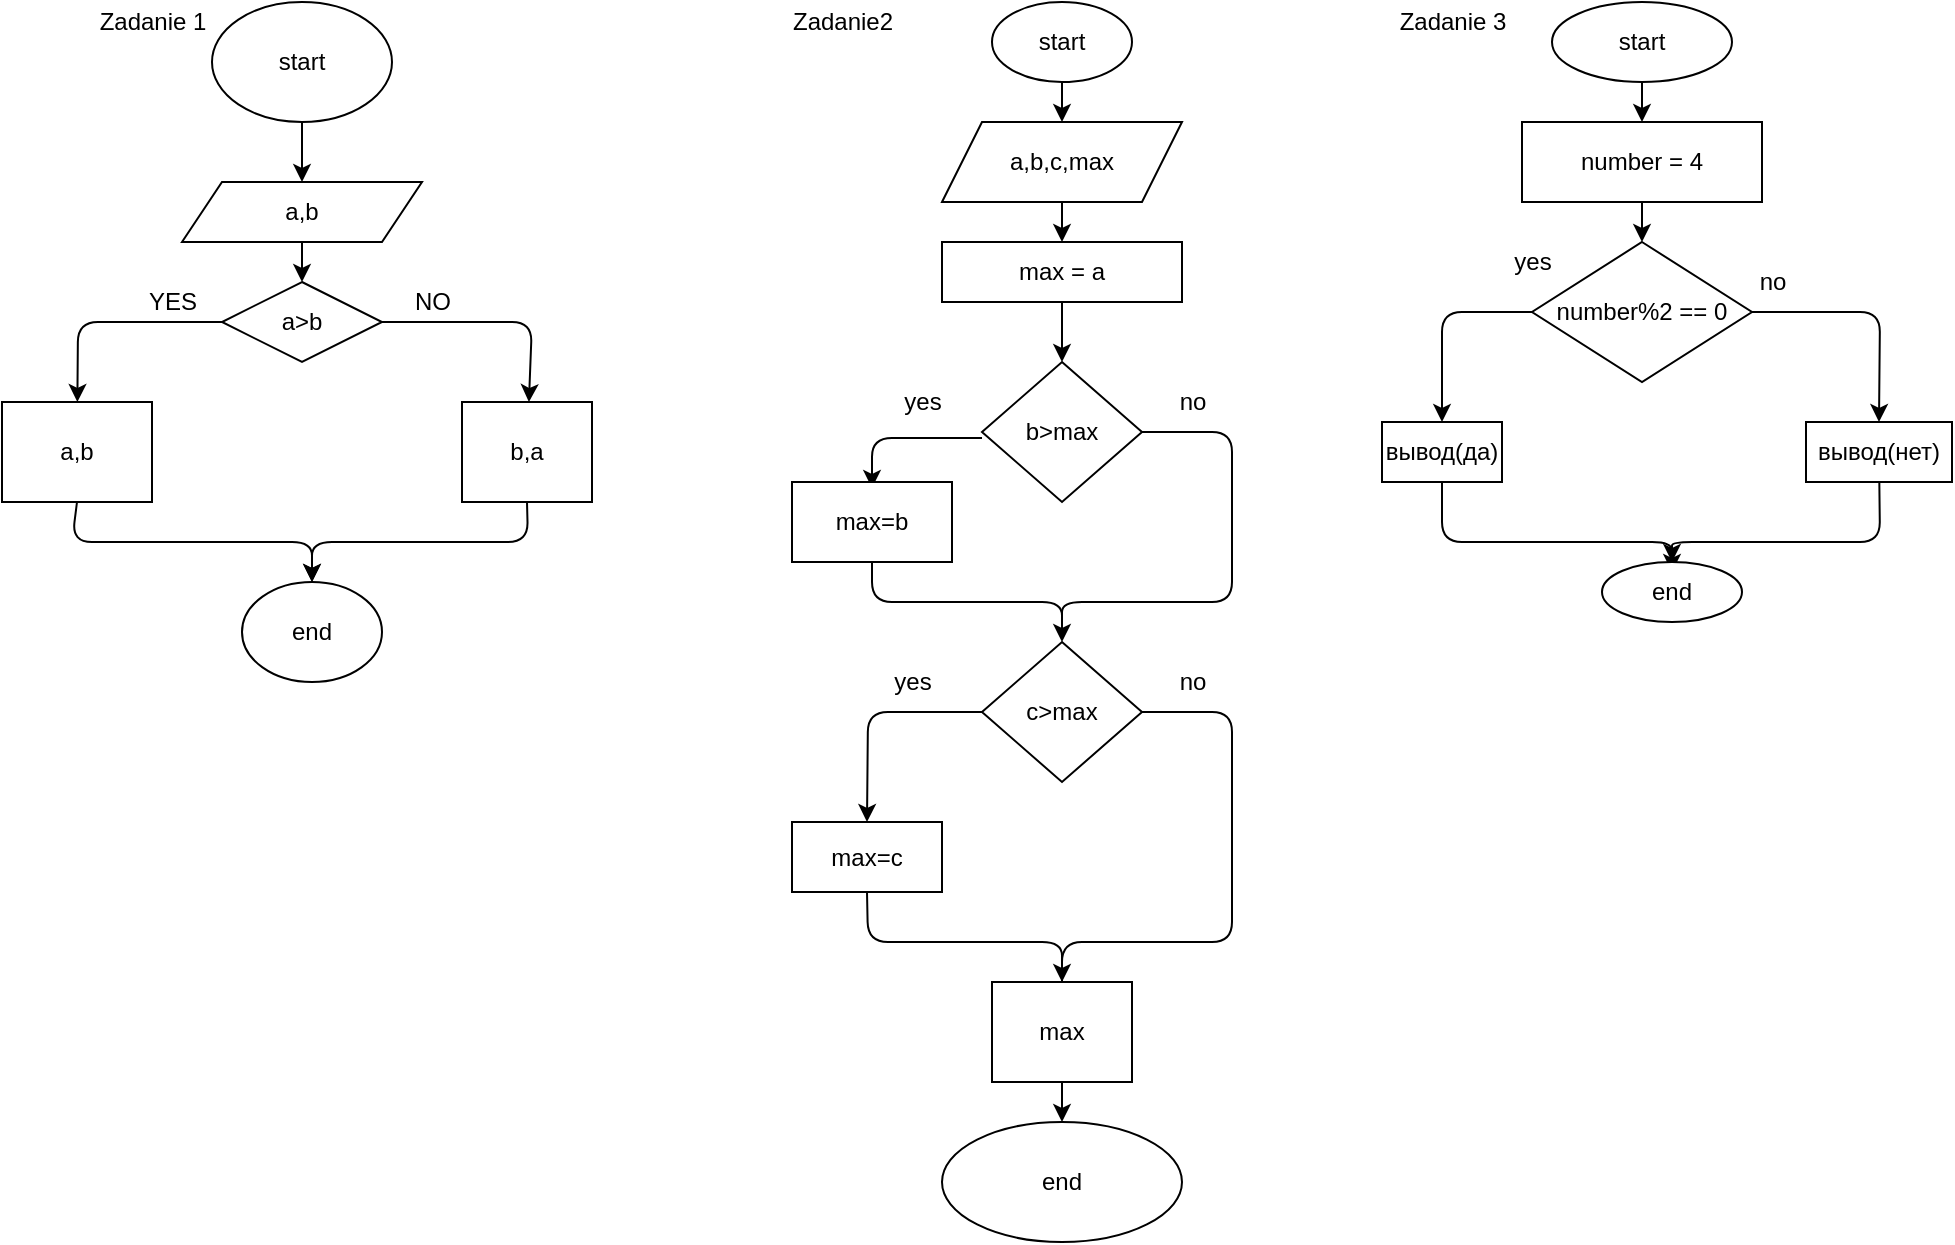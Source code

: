 <mxfile>
    <diagram id="W8mqV4xOMsM1PReBlhBJ" name="Страница 1">
        <mxGraphModel dx="1647" dy="243" grid="1" gridSize="10" guides="1" tooltips="1" connect="1" arrows="1" fold="1" page="1" pageScale="1" pageWidth="827" pageHeight="1169" math="0" shadow="0">
            <root>
                <mxCell id="0"/>
                <mxCell id="1" parent="0"/>
                <mxCell id="4" value="" style="edgeStyle=none;html=1;" edge="1" parent="1" source="2" target="3">
                    <mxGeometry relative="1" as="geometry"/>
                </mxCell>
                <mxCell id="2" value="start" style="ellipse;whiteSpace=wrap;html=1;" vertex="1" parent="1">
                    <mxGeometry x="30" width="90" height="60" as="geometry"/>
                </mxCell>
                <mxCell id="8" value="" style="edgeStyle=none;html=1;" edge="1" parent="1" source="3" target="7">
                    <mxGeometry relative="1" as="geometry"/>
                </mxCell>
                <mxCell id="3" value="a,b" style="shape=parallelogram;perimeter=parallelogramPerimeter;whiteSpace=wrap;html=1;fixedSize=1;" vertex="1" parent="1">
                    <mxGeometry x="15" y="90" width="120" height="30" as="geometry"/>
                </mxCell>
                <mxCell id="10" value="" style="edgeStyle=none;html=1;" edge="1" parent="1" source="7" target="9">
                    <mxGeometry relative="1" as="geometry">
                        <Array as="points">
                            <mxPoint x="-37" y="160"/>
                        </Array>
                    </mxGeometry>
                </mxCell>
                <mxCell id="15" value="" style="edgeStyle=none;html=1;" edge="1" parent="1" source="7" target="14">
                    <mxGeometry relative="1" as="geometry">
                        <Array as="points">
                            <mxPoint x="190" y="160"/>
                        </Array>
                    </mxGeometry>
                </mxCell>
                <mxCell id="7" value="a&amp;gt;b" style="rhombus;whiteSpace=wrap;html=1;" vertex="1" parent="1">
                    <mxGeometry x="35" y="140" width="80" height="40" as="geometry"/>
                </mxCell>
                <mxCell id="21" value="" style="edgeStyle=none;html=1;exitX=0.5;exitY=1;exitDx=0;exitDy=0;" edge="1" parent="1" source="9" target="20">
                    <mxGeometry relative="1" as="geometry">
                        <Array as="points">
                            <mxPoint x="-40" y="270"/>
                            <mxPoint x="80" y="270"/>
                        </Array>
                    </mxGeometry>
                </mxCell>
                <mxCell id="9" value="a,b" style="whiteSpace=wrap;html=1;" vertex="1" parent="1">
                    <mxGeometry x="-75" y="200" width="75" height="50" as="geometry"/>
                </mxCell>
                <mxCell id="11" value="YES" style="text;html=1;align=center;verticalAlign=middle;resizable=0;points=[];autosize=1;strokeColor=none;fillColor=none;" vertex="1" parent="1">
                    <mxGeometry x="-10" y="140" width="40" height="20" as="geometry"/>
                </mxCell>
                <mxCell id="14" value="b,a" style="whiteSpace=wrap;html=1;" vertex="1" parent="1">
                    <mxGeometry x="155" y="200" width="65" height="50" as="geometry"/>
                </mxCell>
                <mxCell id="16" value="NO" style="text;html=1;align=center;verticalAlign=middle;resizable=0;points=[];autosize=1;strokeColor=none;fillColor=none;" vertex="1" parent="1">
                    <mxGeometry x="125" y="140" width="30" height="20" as="geometry"/>
                </mxCell>
                <mxCell id="20" value="end" style="ellipse;whiteSpace=wrap;html=1;" vertex="1" parent="1">
                    <mxGeometry x="45" y="290" width="70" height="50" as="geometry"/>
                </mxCell>
                <mxCell id="22" value="" style="edgeStyle=none;html=1;exitX=0.5;exitY=1;exitDx=0;exitDy=0;entryX=0.5;entryY=0;entryDx=0;entryDy=0;" edge="1" parent="1" source="14" target="20">
                    <mxGeometry relative="1" as="geometry">
                        <mxPoint x="-27.5" y="260" as="sourcePoint"/>
                        <mxPoint x="90" y="300" as="targetPoint"/>
                        <Array as="points">
                            <mxPoint x="188" y="270"/>
                            <mxPoint x="80" y="270"/>
                        </Array>
                    </mxGeometry>
                </mxCell>
                <mxCell id="23" value="Zadanie 1" style="text;html=1;align=center;verticalAlign=middle;resizable=0;points=[];autosize=1;strokeColor=none;fillColor=none;" vertex="1" parent="1">
                    <mxGeometry x="-35" width="70" height="20" as="geometry"/>
                </mxCell>
                <mxCell id="24" value="Zadanie2&lt;br&gt;" style="text;html=1;align=center;verticalAlign=middle;resizable=0;points=[];autosize=1;strokeColor=none;fillColor=none;" vertex="1" parent="1">
                    <mxGeometry x="310" width="70" height="20" as="geometry"/>
                </mxCell>
                <mxCell id="27" value="" style="edgeStyle=none;html=1;" edge="1" parent="1" source="25" target="26">
                    <mxGeometry relative="1" as="geometry"/>
                </mxCell>
                <mxCell id="25" value="start" style="ellipse;whiteSpace=wrap;html=1;" vertex="1" parent="1">
                    <mxGeometry x="420" width="70" height="40" as="geometry"/>
                </mxCell>
                <mxCell id="29" value="" style="edgeStyle=none;html=1;" edge="1" parent="1" source="26" target="28">
                    <mxGeometry relative="1" as="geometry"/>
                </mxCell>
                <mxCell id="26" value="a,b,c,max" style="shape=parallelogram;perimeter=parallelogramPerimeter;whiteSpace=wrap;html=1;fixedSize=1;" vertex="1" parent="1">
                    <mxGeometry x="395" y="60" width="120" height="40" as="geometry"/>
                </mxCell>
                <mxCell id="31" value="" style="edgeStyle=none;html=1;" edge="1" parent="1" source="28" target="30">
                    <mxGeometry relative="1" as="geometry"/>
                </mxCell>
                <mxCell id="28" value="max = a" style="whiteSpace=wrap;html=1;" vertex="1" parent="1">
                    <mxGeometry x="395" y="120" width="120" height="30" as="geometry"/>
                </mxCell>
                <mxCell id="33" value="" style="edgeStyle=none;html=1;exitX=0;exitY=0.5;exitDx=0;exitDy=0;entryX=0.5;entryY=0;entryDx=0;entryDy=0;" edge="1" parent="1">
                    <mxGeometry relative="1" as="geometry">
                        <mxPoint x="415" y="218" as="sourcePoint"/>
                        <mxPoint x="360" y="243" as="targetPoint"/>
                        <Array as="points">
                            <mxPoint x="360" y="218"/>
                        </Array>
                    </mxGeometry>
                </mxCell>
                <mxCell id="30" value="b&amp;gt;max" style="rhombus;whiteSpace=wrap;html=1;" vertex="1" parent="1">
                    <mxGeometry x="415" y="180" width="80" height="70" as="geometry"/>
                </mxCell>
                <mxCell id="38" value="" style="edgeStyle=none;html=1;exitX=0.5;exitY=1;exitDx=0;exitDy=0;entryX=0.5;entryY=0;entryDx=0;entryDy=0;" edge="1" parent="1" source="32" target="37">
                    <mxGeometry relative="1" as="geometry">
                        <Array as="points">
                            <mxPoint x="360" y="300"/>
                            <mxPoint x="455" y="300"/>
                        </Array>
                    </mxGeometry>
                </mxCell>
                <mxCell id="32" value="max=b" style="whiteSpace=wrap;html=1;" vertex="1" parent="1">
                    <mxGeometry x="320" y="240" width="80" height="40" as="geometry"/>
                </mxCell>
                <mxCell id="34" value="yes" style="text;html=1;align=center;verticalAlign=middle;resizable=0;points=[];autosize=1;strokeColor=none;fillColor=none;" vertex="1" parent="1">
                    <mxGeometry x="370" y="190" width="30" height="20" as="geometry"/>
                </mxCell>
                <mxCell id="44" value="" style="edgeStyle=none;html=1;entryX=0.5;entryY=1;entryDx=0;entryDy=0;exitX=0;exitY=0.5;exitDx=0;exitDy=0;" edge="1" parent="1" source="37" target="43">
                    <mxGeometry relative="1" as="geometry">
                        <Array as="points">
                            <mxPoint x="358" y="355"/>
                        </Array>
                    </mxGeometry>
                </mxCell>
                <mxCell id="37" value="c&amp;gt;max" style="rhombus;whiteSpace=wrap;html=1;" vertex="1" parent="1">
                    <mxGeometry x="415" y="320" width="80" height="70" as="geometry"/>
                </mxCell>
                <mxCell id="40" value="" style="endArrow=none;html=1;entryX=1;entryY=0.5;entryDx=0;entryDy=0;" edge="1" parent="1" target="30">
                    <mxGeometry width="50" height="50" relative="1" as="geometry">
                        <mxPoint x="455" y="310" as="sourcePoint"/>
                        <mxPoint x="320" y="270" as="targetPoint"/>
                        <Array as="points">
                            <mxPoint x="455" y="300"/>
                            <mxPoint x="540" y="300"/>
                            <mxPoint x="540" y="215"/>
                        </Array>
                    </mxGeometry>
                </mxCell>
                <mxCell id="41" value="no" style="text;html=1;align=center;verticalAlign=middle;resizable=0;points=[];autosize=1;strokeColor=none;fillColor=none;" vertex="1" parent="1">
                    <mxGeometry x="505" y="190" width="30" height="20" as="geometry"/>
                </mxCell>
                <mxCell id="49" value="" style="edgeStyle=none;html=1;exitX=0.5;exitY=0;exitDx=0;exitDy=0;entryX=0.5;entryY=0;entryDx=0;entryDy=0;" edge="1" parent="1" source="43" target="48">
                    <mxGeometry relative="1" as="geometry">
                        <Array as="points">
                            <mxPoint x="358" y="470"/>
                            <mxPoint x="455" y="470"/>
                        </Array>
                    </mxGeometry>
                </mxCell>
                <mxCell id="43" value="max=c" style="whiteSpace=wrap;html=1;direction=west;" vertex="1" parent="1">
                    <mxGeometry x="320" y="410" width="75" height="35" as="geometry"/>
                </mxCell>
                <mxCell id="46" value="yes" style="text;html=1;align=center;verticalAlign=middle;resizable=0;points=[];autosize=1;strokeColor=none;fillColor=none;" vertex="1" parent="1">
                    <mxGeometry x="365" y="330" width="30" height="20" as="geometry"/>
                </mxCell>
                <mxCell id="47" value="" style="endArrow=none;html=1;entryX=1;entryY=0.5;entryDx=0;entryDy=0;exitX=0.5;exitY=0;exitDx=0;exitDy=0;" edge="1" parent="1" source="48" target="37">
                    <mxGeometry width="50" height="50" relative="1" as="geometry">
                        <mxPoint x="540" y="470" as="sourcePoint"/>
                        <mxPoint x="320" y="390" as="targetPoint"/>
                        <Array as="points">
                            <mxPoint x="455" y="470"/>
                            <mxPoint x="540" y="470"/>
                            <mxPoint x="540" y="355"/>
                        </Array>
                    </mxGeometry>
                </mxCell>
                <mxCell id="52" value="" style="edgeStyle=none;html=1;" edge="1" parent="1" source="48" target="51">
                    <mxGeometry relative="1" as="geometry"/>
                </mxCell>
                <mxCell id="48" value="max" style="whiteSpace=wrap;html=1;" vertex="1" parent="1">
                    <mxGeometry x="420" y="490" width="70" height="50" as="geometry"/>
                </mxCell>
                <mxCell id="51" value="end" style="ellipse;whiteSpace=wrap;html=1;" vertex="1" parent="1">
                    <mxGeometry x="395" y="560" width="120" height="60" as="geometry"/>
                </mxCell>
                <mxCell id="53" value="no" style="text;html=1;align=center;verticalAlign=middle;resizable=0;points=[];autosize=1;strokeColor=none;fillColor=none;" vertex="1" parent="1">
                    <mxGeometry x="505" y="330" width="30" height="20" as="geometry"/>
                </mxCell>
                <mxCell id="56" value="Zadanie 3" style="text;html=1;align=center;verticalAlign=middle;resizable=0;points=[];autosize=1;strokeColor=none;fillColor=none;" vertex="1" parent="1">
                    <mxGeometry x="615" width="70" height="20" as="geometry"/>
                </mxCell>
                <mxCell id="59" value="" style="edgeStyle=none;html=1;" edge="1" parent="1" source="57" target="58">
                    <mxGeometry relative="1" as="geometry"/>
                </mxCell>
                <mxCell id="57" value="start" style="ellipse;whiteSpace=wrap;html=1;" vertex="1" parent="1">
                    <mxGeometry x="700" width="90" height="40" as="geometry"/>
                </mxCell>
                <mxCell id="61" value="" style="edgeStyle=none;html=1;" edge="1" parent="1" source="58" target="60">
                    <mxGeometry relative="1" as="geometry"/>
                </mxCell>
                <mxCell id="58" value="number = 4" style="whiteSpace=wrap;html=1;" vertex="1" parent="1">
                    <mxGeometry x="685" y="60" width="120" height="40" as="geometry"/>
                </mxCell>
                <mxCell id="63" value="" style="edgeStyle=none;html=1;exitX=0;exitY=0.5;exitDx=0;exitDy=0;" edge="1" parent="1" source="60" target="62">
                    <mxGeometry relative="1" as="geometry">
                        <Array as="points">
                            <mxPoint x="645" y="155"/>
                        </Array>
                    </mxGeometry>
                </mxCell>
                <mxCell id="65" value="" style="edgeStyle=none;html=1;entryX=0.5;entryY=0;entryDx=0;entryDy=0;exitX=1;exitY=0.5;exitDx=0;exitDy=0;" edge="1" parent="1" source="60" target="66">
                    <mxGeometry relative="1" as="geometry">
                        <mxPoint x="830" y="155" as="targetPoint"/>
                        <Array as="points">
                            <mxPoint x="864" y="155"/>
                        </Array>
                    </mxGeometry>
                </mxCell>
                <mxCell id="60" value="number%2 == 0" style="rhombus;whiteSpace=wrap;html=1;" vertex="1" parent="1">
                    <mxGeometry x="690" y="120" width="110" height="70" as="geometry"/>
                </mxCell>
                <mxCell id="71" value="" style="edgeStyle=none;html=1;" edge="1" parent="1" source="62">
                    <mxGeometry relative="1" as="geometry">
                        <mxPoint x="760" y="285" as="targetPoint"/>
                        <Array as="points">
                            <mxPoint x="645" y="270"/>
                            <mxPoint x="760" y="270"/>
                        </Array>
                    </mxGeometry>
                </mxCell>
                <mxCell id="62" value="вывод(да)" style="whiteSpace=wrap;html=1;" vertex="1" parent="1">
                    <mxGeometry x="615" y="210" width="60" height="30" as="geometry"/>
                </mxCell>
                <mxCell id="73" value="" style="edgeStyle=none;html=1;" edge="1" parent="1" source="66" target="72">
                    <mxGeometry relative="1" as="geometry">
                        <Array as="points">
                            <mxPoint x="864" y="270"/>
                            <mxPoint x="760" y="270"/>
                        </Array>
                    </mxGeometry>
                </mxCell>
                <mxCell id="66" value="вывод(нет)" style="whiteSpace=wrap;html=1;" vertex="1" parent="1">
                    <mxGeometry x="827" y="210" width="73" height="30" as="geometry"/>
                </mxCell>
                <mxCell id="67" value="yes" style="text;html=1;align=center;verticalAlign=middle;resizable=0;points=[];autosize=1;strokeColor=none;fillColor=none;" vertex="1" parent="1">
                    <mxGeometry x="675" y="120" width="30" height="20" as="geometry"/>
                </mxCell>
                <mxCell id="68" value="no" style="text;html=1;align=center;verticalAlign=middle;resizable=0;points=[];autosize=1;strokeColor=none;fillColor=none;" vertex="1" parent="1">
                    <mxGeometry x="795" y="130" width="30" height="20" as="geometry"/>
                </mxCell>
                <mxCell id="72" value="end" style="ellipse;whiteSpace=wrap;html=1;" vertex="1" parent="1">
                    <mxGeometry x="725" y="280" width="70" height="30" as="geometry"/>
                </mxCell>
            </root>
        </mxGraphModel>
    </diagram>
</mxfile>